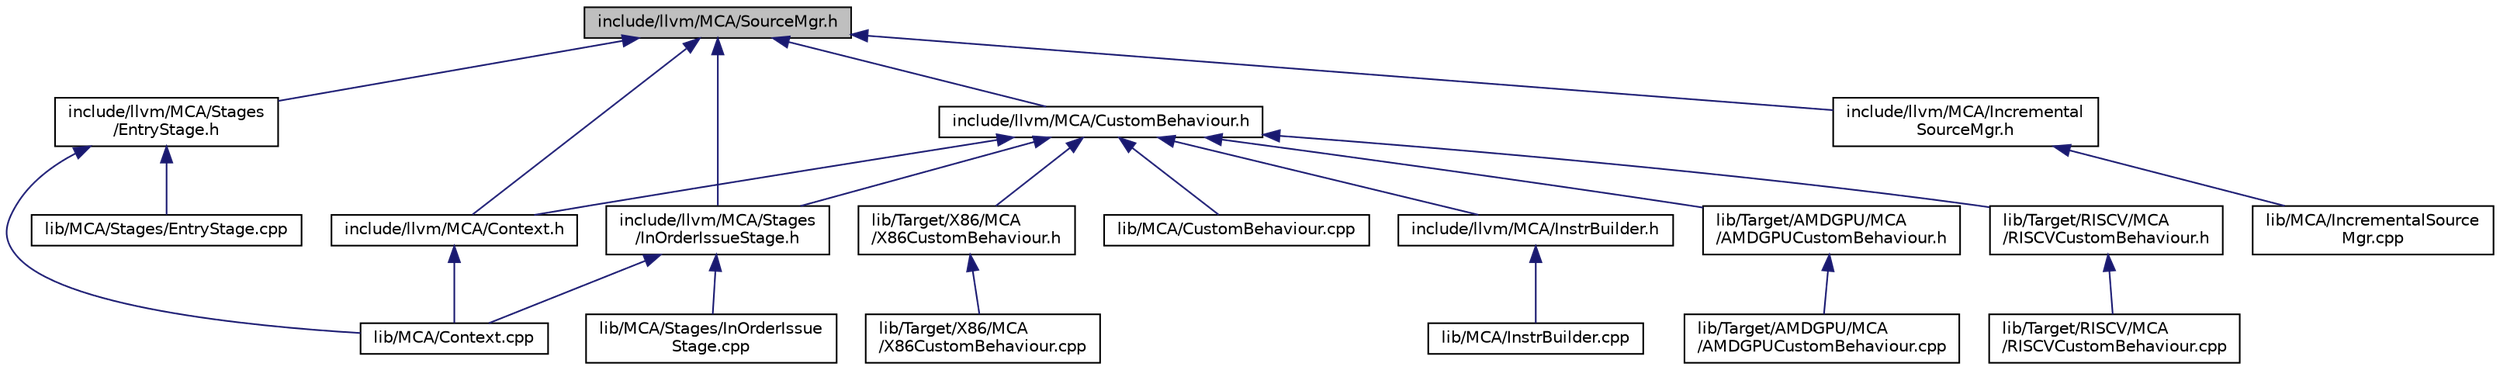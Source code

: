 digraph "include/llvm/MCA/SourceMgr.h"
{
 // LATEX_PDF_SIZE
  bgcolor="transparent";
  edge [fontname="Helvetica",fontsize="10",labelfontname="Helvetica",labelfontsize="10"];
  node [fontname="Helvetica",fontsize="10",shape=record];
  Node1 [label="include/llvm/MCA/SourceMgr.h",height=0.2,width=0.4,color="black", fillcolor="grey75", style="filled", fontcolor="black",tooltip=" "];
  Node1 -> Node2 [dir="back",color="midnightblue",fontsize="10",style="solid",fontname="Helvetica"];
  Node2 [label="include/llvm/MCA/Context.h",height=0.2,width=0.4,color="black",URL="$Context_8h.html",tooltip=" "];
  Node2 -> Node3 [dir="back",color="midnightblue",fontsize="10",style="solid",fontname="Helvetica"];
  Node3 [label="lib/MCA/Context.cpp",height=0.2,width=0.4,color="black",URL="$Context_8cpp.html",tooltip=" "];
  Node1 -> Node4 [dir="back",color="midnightblue",fontsize="10",style="solid",fontname="Helvetica"];
  Node4 [label="include/llvm/MCA/CustomBehaviour.h",height=0.2,width=0.4,color="black",URL="$CustomBehaviour_8h.html",tooltip=" "];
  Node4 -> Node2 [dir="back",color="midnightblue",fontsize="10",style="solid",fontname="Helvetica"];
  Node4 -> Node5 [dir="back",color="midnightblue",fontsize="10",style="solid",fontname="Helvetica"];
  Node5 [label="include/llvm/MCA/InstrBuilder.h",height=0.2,width=0.4,color="black",URL="$InstrBuilder_8h.html",tooltip=" "];
  Node5 -> Node6 [dir="back",color="midnightblue",fontsize="10",style="solid",fontname="Helvetica"];
  Node6 [label="lib/MCA/InstrBuilder.cpp",height=0.2,width=0.4,color="black",URL="$InstrBuilder_8cpp.html",tooltip=" "];
  Node4 -> Node7 [dir="back",color="midnightblue",fontsize="10",style="solid",fontname="Helvetica"];
  Node7 [label="include/llvm/MCA/Stages\l/InOrderIssueStage.h",height=0.2,width=0.4,color="black",URL="$InOrderIssueStage_8h.html",tooltip=" "];
  Node7 -> Node3 [dir="back",color="midnightblue",fontsize="10",style="solid",fontname="Helvetica"];
  Node7 -> Node8 [dir="back",color="midnightblue",fontsize="10",style="solid",fontname="Helvetica"];
  Node8 [label="lib/MCA/Stages/InOrderIssue\lStage.cpp",height=0.2,width=0.4,color="black",URL="$InOrderIssueStage_8cpp.html",tooltip=" "];
  Node4 -> Node9 [dir="back",color="midnightblue",fontsize="10",style="solid",fontname="Helvetica"];
  Node9 [label="lib/MCA/CustomBehaviour.cpp",height=0.2,width=0.4,color="black",URL="$CustomBehaviour_8cpp.html",tooltip=" "];
  Node4 -> Node10 [dir="back",color="midnightblue",fontsize="10",style="solid",fontname="Helvetica"];
  Node10 [label="lib/Target/AMDGPU/MCA\l/AMDGPUCustomBehaviour.h",height=0.2,width=0.4,color="black",URL="$AMDGPUCustomBehaviour_8h.html",tooltip=" "];
  Node10 -> Node11 [dir="back",color="midnightblue",fontsize="10",style="solid",fontname="Helvetica"];
  Node11 [label="lib/Target/AMDGPU/MCA\l/AMDGPUCustomBehaviour.cpp",height=0.2,width=0.4,color="black",URL="$AMDGPUCustomBehaviour_8cpp.html",tooltip=" "];
  Node4 -> Node12 [dir="back",color="midnightblue",fontsize="10",style="solid",fontname="Helvetica"];
  Node12 [label="lib/Target/RISCV/MCA\l/RISCVCustomBehaviour.h",height=0.2,width=0.4,color="black",URL="$RISCVCustomBehaviour_8h.html",tooltip=" "];
  Node12 -> Node13 [dir="back",color="midnightblue",fontsize="10",style="solid",fontname="Helvetica"];
  Node13 [label="lib/Target/RISCV/MCA\l/RISCVCustomBehaviour.cpp",height=0.2,width=0.4,color="black",URL="$RISCVCustomBehaviour_8cpp.html",tooltip=" "];
  Node4 -> Node14 [dir="back",color="midnightblue",fontsize="10",style="solid",fontname="Helvetica"];
  Node14 [label="lib/Target/X86/MCA\l/X86CustomBehaviour.h",height=0.2,width=0.4,color="black",URL="$X86CustomBehaviour_8h.html",tooltip=" "];
  Node14 -> Node15 [dir="back",color="midnightblue",fontsize="10",style="solid",fontname="Helvetica"];
  Node15 [label="lib/Target/X86/MCA\l/X86CustomBehaviour.cpp",height=0.2,width=0.4,color="black",URL="$X86CustomBehaviour_8cpp.html",tooltip=" "];
  Node1 -> Node16 [dir="back",color="midnightblue",fontsize="10",style="solid",fontname="Helvetica"];
  Node16 [label="include/llvm/MCA/Incremental\lSourceMgr.h",height=0.2,width=0.4,color="black",URL="$IncrementalSourceMgr_8h.html",tooltip=" "];
  Node16 -> Node17 [dir="back",color="midnightblue",fontsize="10",style="solid",fontname="Helvetica"];
  Node17 [label="lib/MCA/IncrementalSource\lMgr.cpp",height=0.2,width=0.4,color="black",URL="$IncrementalSourceMgr_8cpp.html",tooltip=" "];
  Node1 -> Node18 [dir="back",color="midnightblue",fontsize="10",style="solid",fontname="Helvetica"];
  Node18 [label="include/llvm/MCA/Stages\l/EntryStage.h",height=0.2,width=0.4,color="black",URL="$EntryStage_8h.html",tooltip=" "];
  Node18 -> Node3 [dir="back",color="midnightblue",fontsize="10",style="solid",fontname="Helvetica"];
  Node18 -> Node19 [dir="back",color="midnightblue",fontsize="10",style="solid",fontname="Helvetica"];
  Node19 [label="lib/MCA/Stages/EntryStage.cpp",height=0.2,width=0.4,color="black",URL="$EntryStage_8cpp.html",tooltip=" "];
  Node1 -> Node7 [dir="back",color="midnightblue",fontsize="10",style="solid",fontname="Helvetica"];
}
